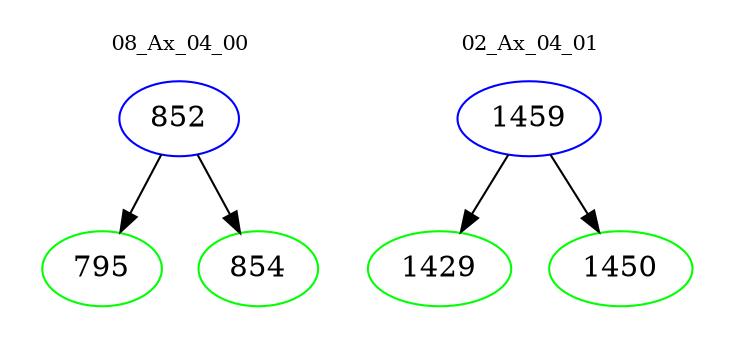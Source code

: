 digraph{
subgraph cluster_0 {
color = white
label = "08_Ax_04_00";
fontsize=10;
T0_852 [label="852", color="blue"]
T0_852 -> T0_795 [color="black"]
T0_795 [label="795", color="green"]
T0_852 -> T0_854 [color="black"]
T0_854 [label="854", color="green"]
}
subgraph cluster_1 {
color = white
label = "02_Ax_04_01";
fontsize=10;
T1_1459 [label="1459", color="blue"]
T1_1459 -> T1_1429 [color="black"]
T1_1429 [label="1429", color="green"]
T1_1459 -> T1_1450 [color="black"]
T1_1450 [label="1450", color="green"]
}
}
